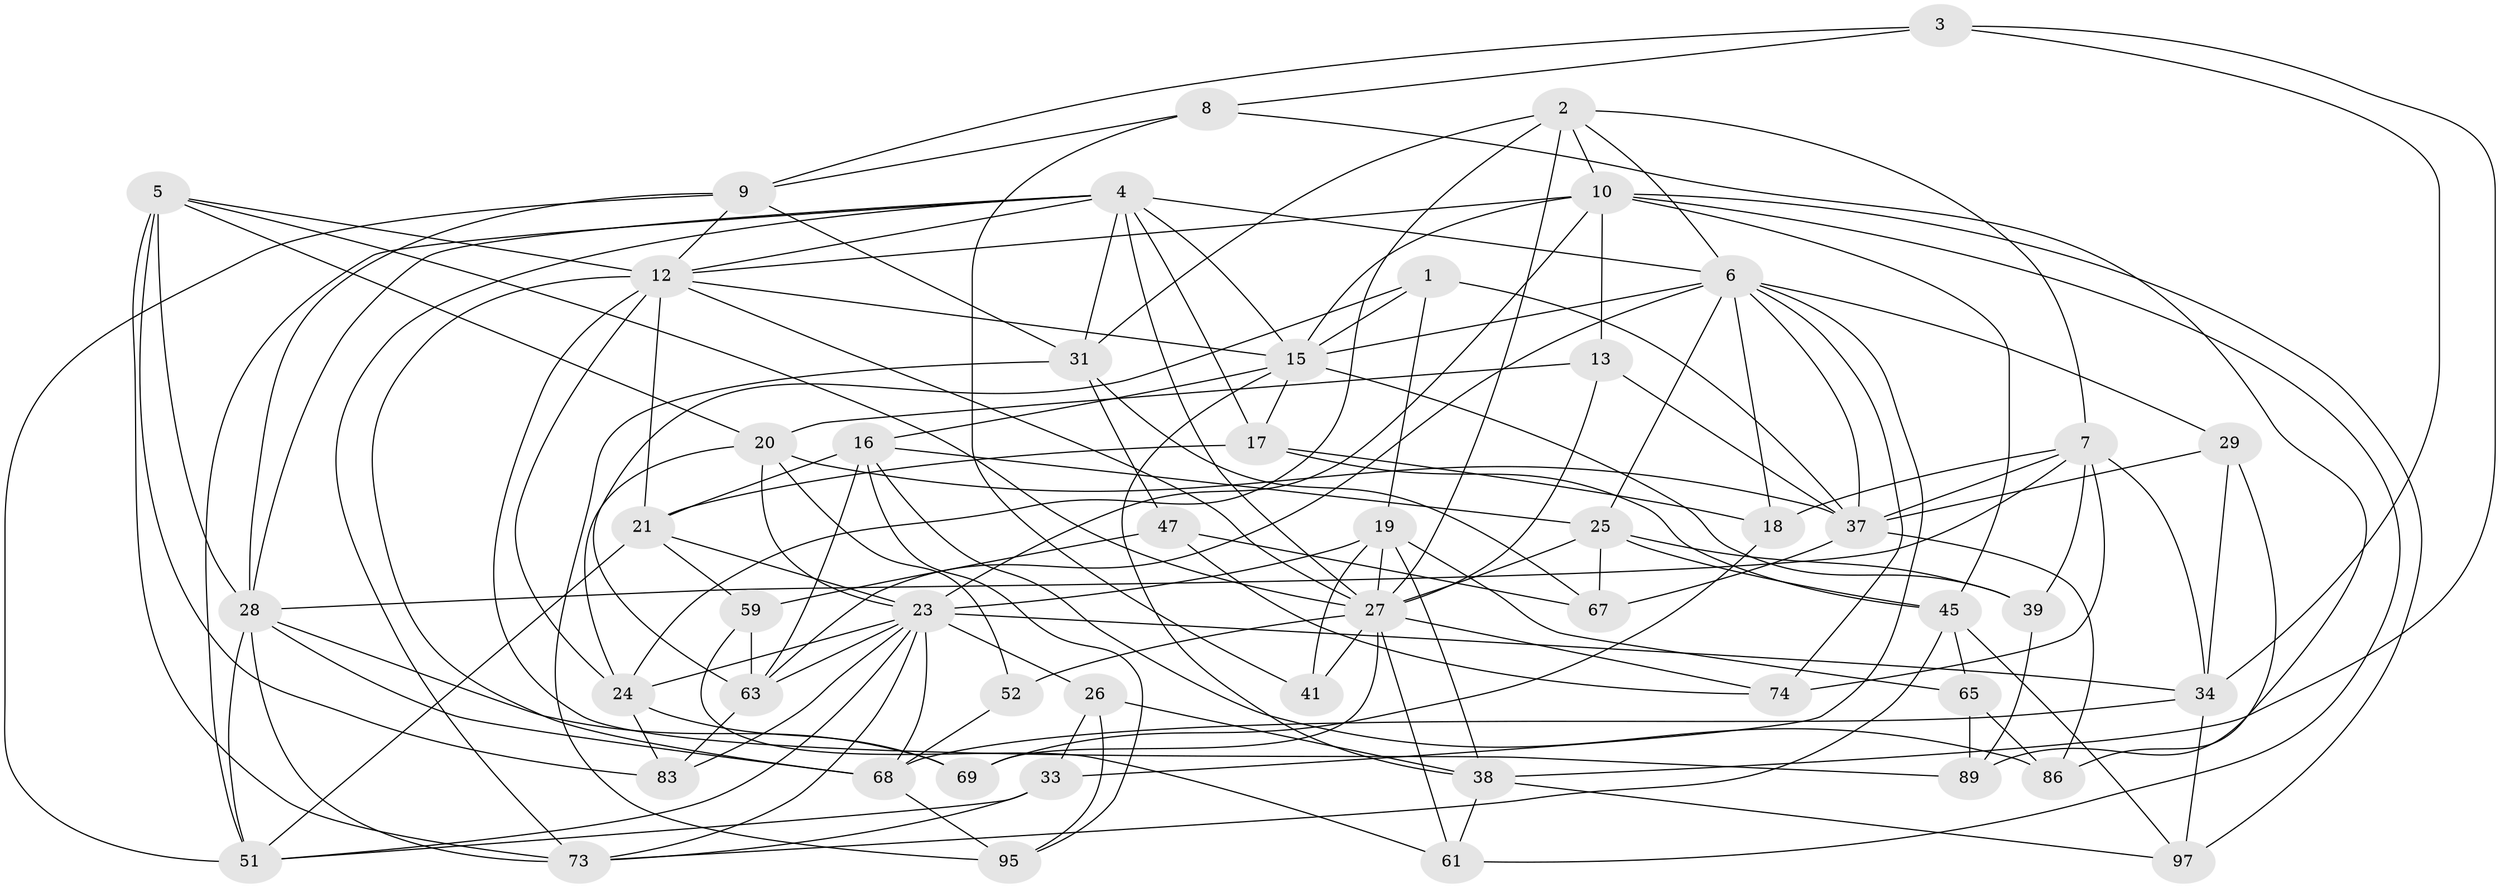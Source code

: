 // original degree distribution, {4: 1.0}
// Generated by graph-tools (version 1.1) at 2025/16/03/09/25 04:16:33]
// undirected, 51 vertices, 145 edges
graph export_dot {
graph [start="1"]
  node [color=gray90,style=filled];
  1;
  2 [super="+11"];
  3;
  4 [super="+14+54"];
  5 [super="+53"];
  6 [super="+72+22+32"];
  7 [super="+93+85"];
  8;
  9 [super="+78"];
  10 [super="+96+64"];
  12 [super="+46+56+58"];
  13;
  15 [super="+98+40+43"];
  16 [super="+36"];
  17 [super="+35"];
  18 [super="+60"];
  19 [super="+90"];
  20 [super="+88+62"];
  21 [super="+99"];
  23 [super="+75+91+101"];
  24 [super="+92"];
  25 [super="+42"];
  26;
  27 [super="+77+49+82+50"];
  28 [super="+30+71"];
  29;
  31 [super="+70"];
  33;
  34 [super="+100"];
  37 [super="+76+66"];
  38 [super="+44"];
  39;
  41;
  45 [super="+55"];
  47;
  51 [super="+79"];
  52;
  59;
  61;
  63 [super="+87"];
  65;
  67;
  68 [super="+94"];
  69;
  73 [super="+84"];
  74;
  83;
  86;
  89;
  95;
  97;
  1 -- 63;
  1 -- 37;
  1 -- 19;
  1 -- 15;
  2 -- 24;
  2 -- 7;
  2 -- 31;
  2 -- 6;
  2 -- 10;
  2 -- 27;
  3 -- 8;
  3 -- 9;
  3 -- 34;
  3 -- 38;
  4 -- 51;
  4 -- 31;
  4 -- 17;
  4 -- 6 [weight=2];
  4 -- 73;
  4 -- 27;
  4 -- 28;
  4 -- 15;
  4 -- 12;
  5 -- 20;
  5 -- 28;
  5 -- 27;
  5 -- 73;
  5 -- 83;
  5 -- 12;
  6 -- 37;
  6 -- 74;
  6 -- 15 [weight=2];
  6 -- 18;
  6 -- 25;
  6 -- 29;
  6 -- 33;
  6 -- 63;
  7 -- 74;
  7 -- 34;
  7 -- 37;
  7 -- 18 [weight=2];
  7 -- 28;
  7 -- 39;
  8 -- 89;
  8 -- 41;
  8 -- 9;
  9 -- 51;
  9 -- 31;
  9 -- 28;
  9 -- 12;
  10 -- 12;
  10 -- 23;
  10 -- 61;
  10 -- 45;
  10 -- 13;
  10 -- 97;
  10 -- 15;
  12 -- 24;
  12 -- 89;
  12 -- 68;
  12 -- 21;
  12 -- 27;
  12 -- 15;
  13 -- 37;
  13 -- 27;
  13 -- 20;
  15 -- 39;
  15 -- 16;
  15 -- 17;
  15 -- 38;
  16 -- 86;
  16 -- 95;
  16 -- 25;
  16 -- 21;
  16 -- 63;
  17 -- 18 [weight=2];
  17 -- 45;
  17 -- 21;
  18 -- 69;
  19 -- 38;
  19 -- 41;
  19 -- 65;
  19 -- 23;
  19 -- 27;
  20 -- 52;
  20 -- 37;
  20 -- 23;
  20 -- 24;
  21 -- 59;
  21 -- 23;
  21 -- 51;
  23 -- 34;
  23 -- 68;
  23 -- 83;
  23 -- 26;
  23 -- 24;
  23 -- 73;
  23 -- 51;
  23 -- 63;
  24 -- 83;
  24 -- 69;
  25 -- 45;
  25 -- 39;
  25 -- 67;
  25 -- 27;
  26 -- 95;
  26 -- 33;
  26 -- 38;
  27 -- 41 [weight=2];
  27 -- 52 [weight=2];
  27 -- 61;
  27 -- 69;
  27 -- 74;
  28 -- 68;
  28 -- 51;
  28 -- 69;
  28 -- 73;
  29 -- 34;
  29 -- 86;
  29 -- 37;
  31 -- 47;
  31 -- 67;
  31 -- 95;
  33 -- 73;
  33 -- 51;
  34 -- 97;
  34 -- 68;
  37 -- 67;
  37 -- 86;
  38 -- 97;
  38 -- 61;
  39 -- 89;
  45 -- 73;
  45 -- 65;
  45 -- 97;
  47 -- 74;
  47 -- 67;
  47 -- 59;
  52 -- 68;
  59 -- 61;
  59 -- 63;
  63 -- 83;
  65 -- 86;
  65 -- 89;
  68 -- 95;
}
